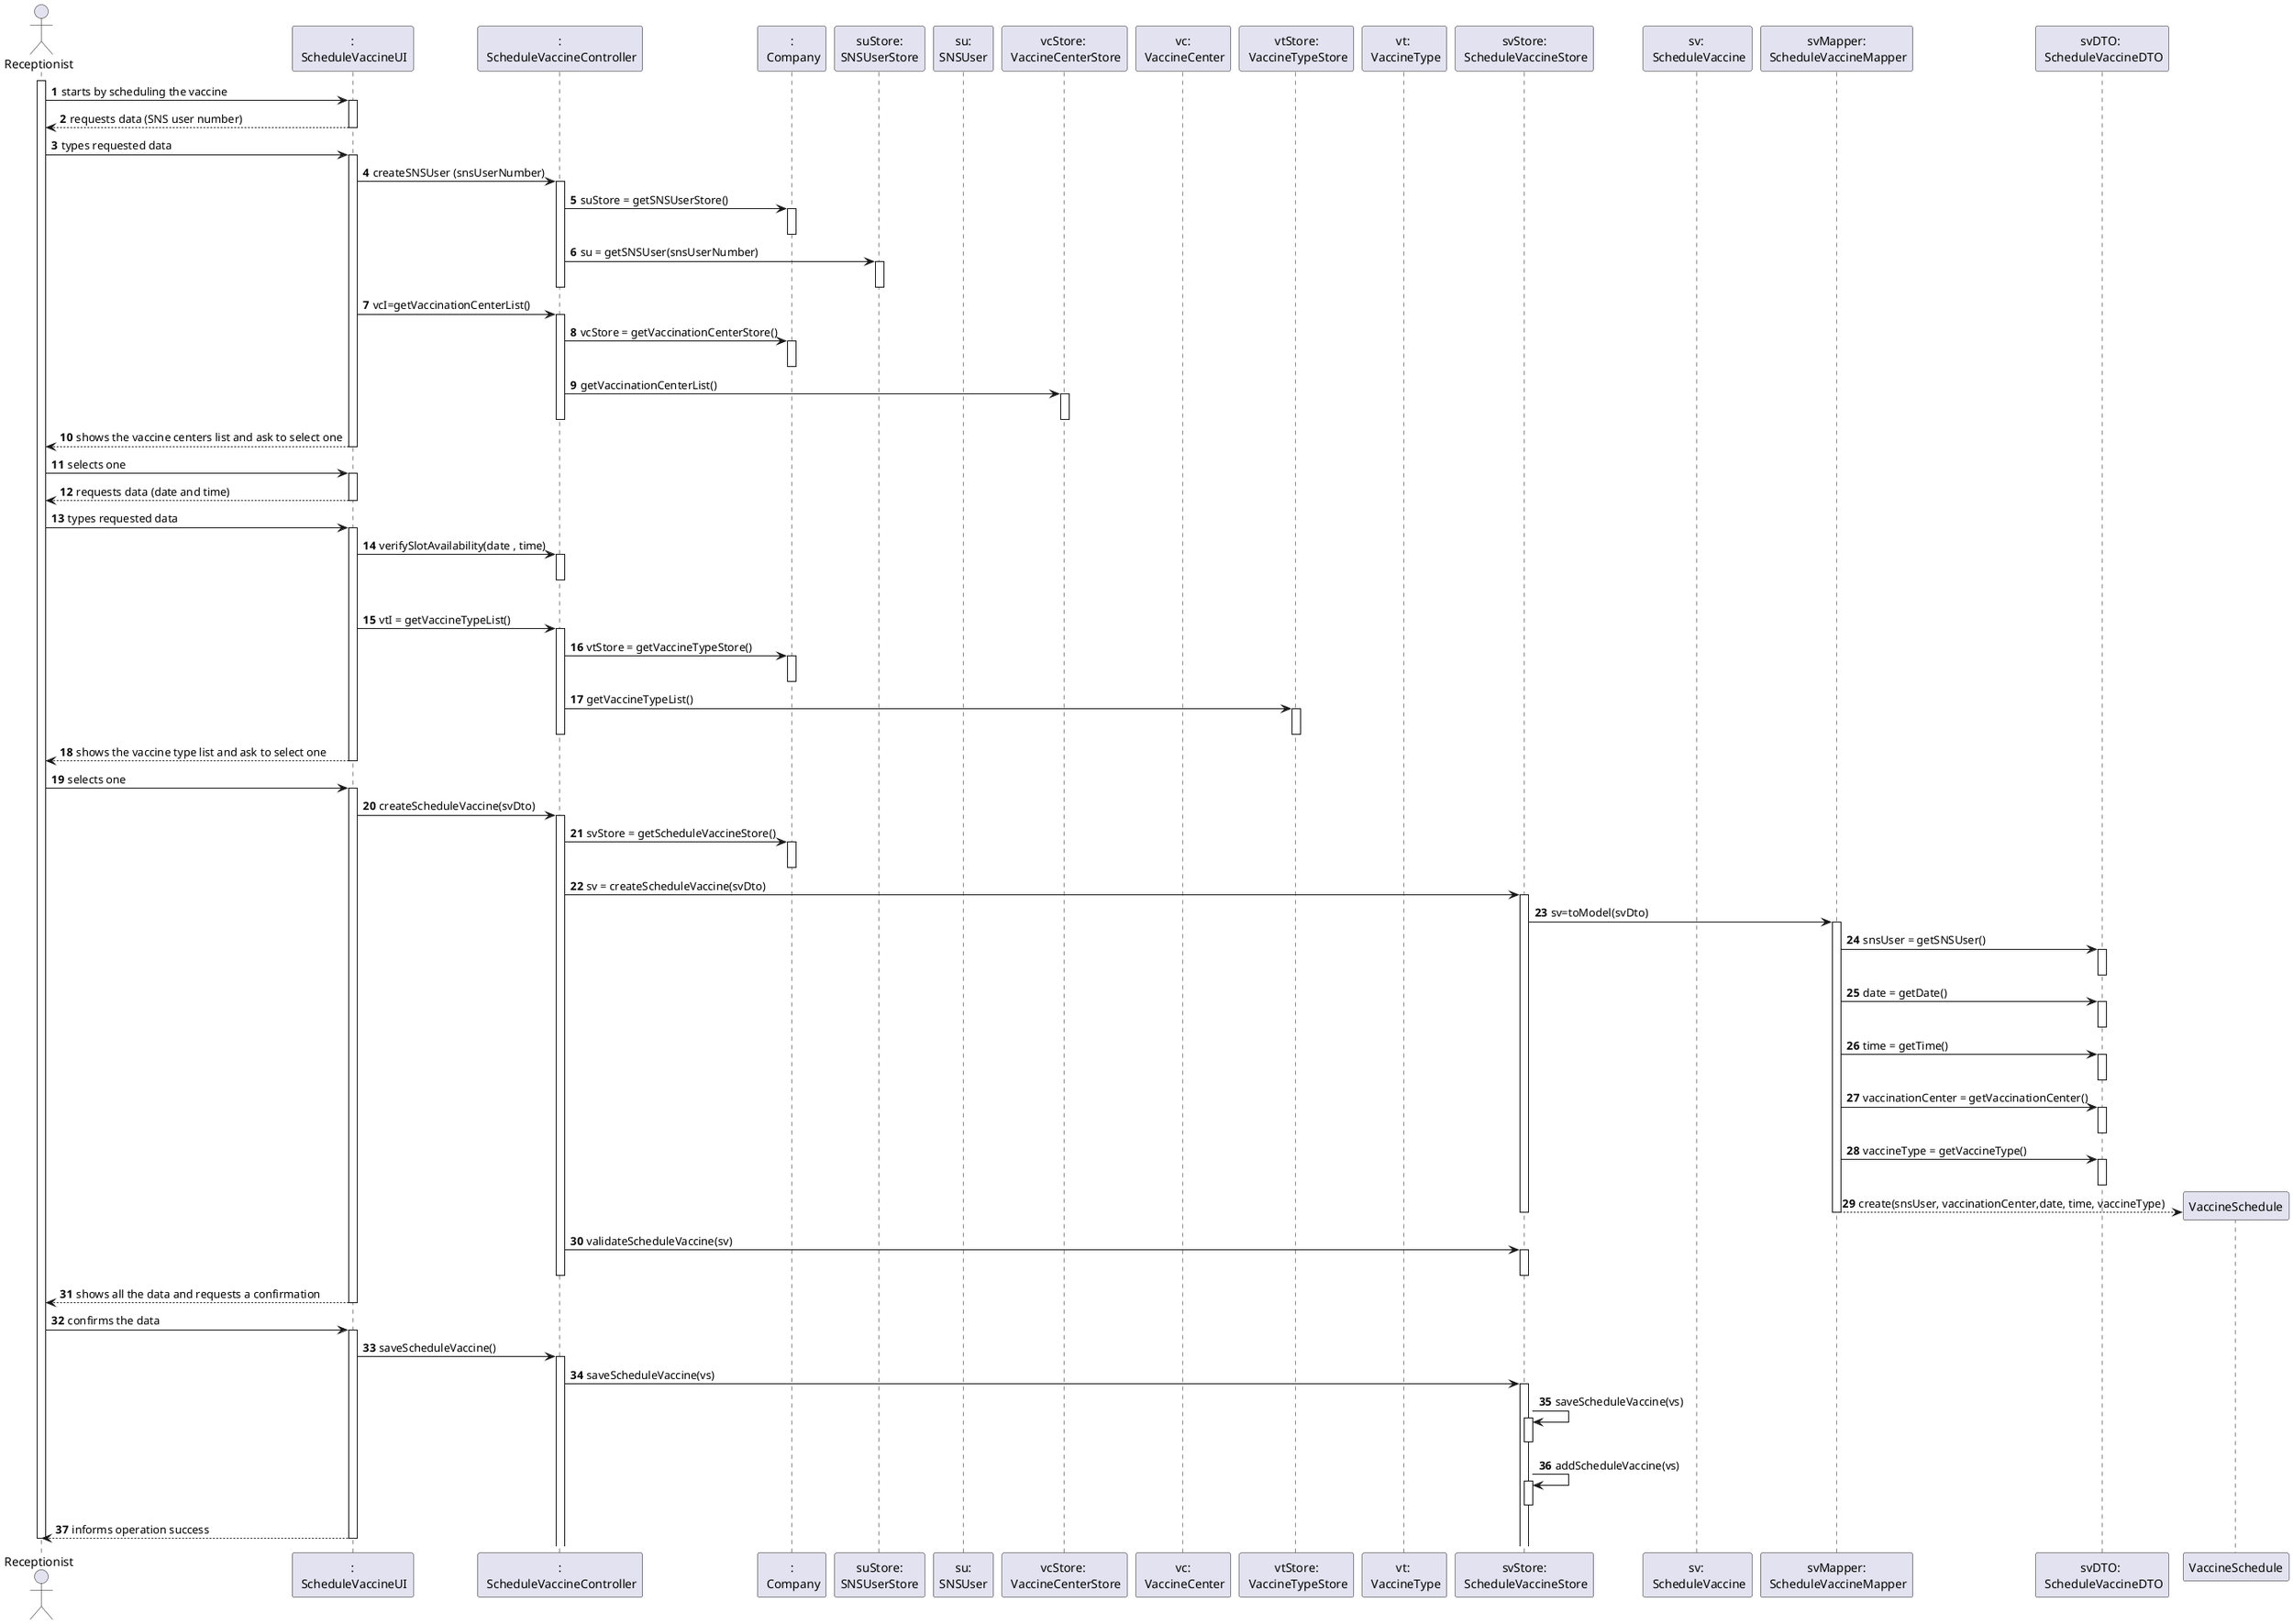 @startuml
autonumber
actor "Receptionist" as RCPT

participant ":\n ScheduleVaccineUI" as UI
participant ":\n ScheduleVaccineController" as CTRL
participant ":\n Company" as CMPN
participant "suStore:\nSNSUserStore" as SUS
participant "su:\nSNSUser" as SU
participant "vcStore: \n VaccineCenterStore" as VCS
participant "vc:\n VaccineCenter" as VC
participant "vtStore:\n VaccineTypeStore" as VTS
participant "vt: \n VaccineType" as VT
participant "svStore:\n ScheduleVaccineStore" as SVS
participant "sv: \n ScheduleVaccine" as SV
participant "svMapper:\n ScheduleVaccineMapper" as SVMP
participant "svDTO: \n ScheduleVaccineDTO" as SVDTO

activate RCPT

RCPT -> UI : starts by scheduling the vaccine
activate UI

UI --> RCPT : requests data (SNS user number)
deactivate UI

RCPT -> UI : types requested data
activate UI

UI -> CTRL : createSNSUser (snsUserNumber)
activate CTRL

CTRL -> CMPN : suStore = getSNSUserStore()
activate CMPN
deactivate CMPN

CTRL -> SUS : su = getSNSUser(snsUserNumber)
activate SUS
deactivate CMPN
deactivate SUS
deactivate CTRL

UI -> CTRL : vcI=getVaccinationCenterList()
activate CTRL

CTRL -> CMPN : vcStore = getVaccinationCenterStore()
activate CMPN
deactivate CMPN

CTRL -> VCS :  getVaccinationCenterList()
activate VCS
deactivate VCS
deactivate CTRL

UI --> RCPT : shows the vaccine centers list and ask to select one
deactivate UI

RCPT -> UI : selects one
activate UI

UI --> RCPT : requests data (date and time)
deactivate UI

RCPT -> UI : types requested data
activate UI

UI -> CTRL : verifySlotAvailability(date , time)
activate CTRL
deactivate CTRL
|||

UI -> CTRL : vtI = getVaccineTypeList()
activate CTRL

CTRL -> CMPN : vtStore = getVaccineTypeStore()
activate CMPN
deactivate CMPN
CTRL -> VTS :   getVaccineTypeList()
activate VTS
deactivate VTS
deactivate CTRL

UI --> RCPT : shows the vaccine type list and ask to select one
deactivate UI
RCPT -> UI : selects one
activate UI

UI -> CTRL : createScheduleVaccine(svDto)
activate CTRL

CTRL -> CMPN : svStore = getScheduleVaccineStore()
activate CMPN
deactivate CMPN
CTRL -> SVS : sv = createScheduleVaccine(svDto)

activate SVS
SVS -> SVMP : sv=toModel(svDto)
activate SVMP
SVMP -> SVDTO : snsUser = getSNSUser()
activate SVDTO
deactivate SVDTO

SVMP -> SVDTO : date = getDate()
activate SVDTO
deactivate SVDTO

SVMP -> SVDTO : time = getTime()
activate SVDTO
deactivate SVDTO

SVMP -> SVDTO : vaccinationCenter = getVaccinationCenter()
activate SVDTO
deactivate SVDTO

SVMP -> SVDTO : vaccineType = getVaccineType()
activate SVDTO
deactivate SVDTO

create VaccineSchedule
SVMP --> VaccineSchedule : create(snsUser, vaccinationCenter,date, time, vaccineType)
'note over VaccineSchedule, VCDTO : several interactions to extract data from DTO
deactivate SVMP
deactivate SVS

CTRL -> SVS : validateScheduleVaccine(sv)
activate SVS
deactivate SVS
deactivate CTRL

UI --> RCPT : shows all the data and requests a confirmation
deactivate UI

RCPT -> UI : confirms the data
activate UI

UI -> CTRL : saveScheduleVaccine()
activate CTRL

CTRL -> SVS : saveScheduleVaccine(vs)
activate SVS

SVS -> SVS : saveScheduleVaccine(vs)
activate SVS
deactivate SVS

SVS -> SVS : addScheduleVaccine(vs)
activate SVS
deactivate SVS

UI --> RCPT : informs operation success
deactivate UI
deactivate RCPT
@enduml